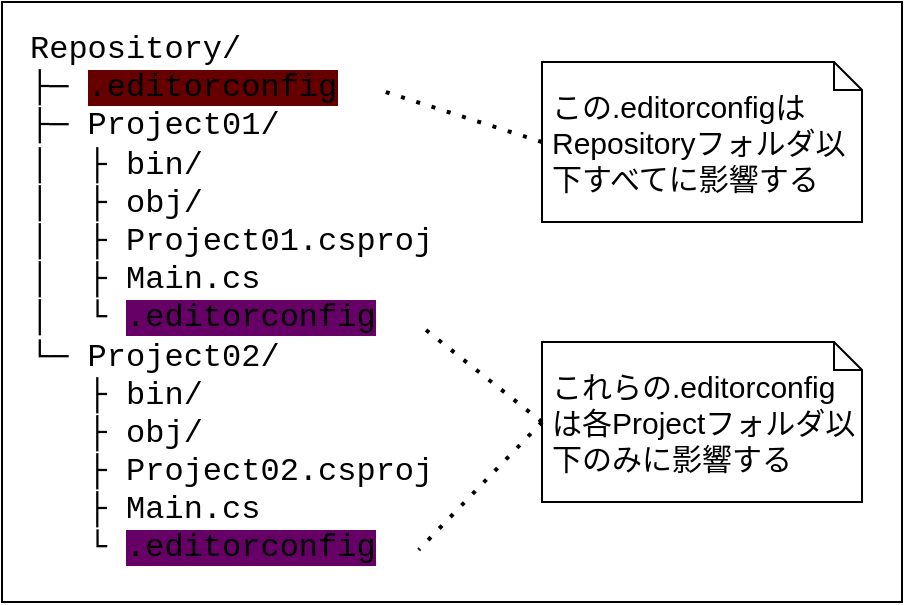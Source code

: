 <mxfile version="13.7.9" type="device"><diagram id="7O2GqUKsR9fD4E85TMAp" name="ページ1"><mxGraphModel dx="592" dy="588" grid="1" gridSize="10" guides="1" tooltips="1" connect="1" arrows="1" fold="1" page="1" pageScale="1" pageWidth="1654" pageHeight="1169" math="0" shadow="0"><root><mxCell id="0"/><mxCell id="1" parent="0"/><mxCell id="YumBCNn5MtXWcPZW-vxP-1" value="&lt;font face=&quot;Courier New&quot; style=&quot;font-size: 16px&quot;&gt;Repository/&lt;br&gt;├─ &lt;span style=&quot;background-color: rgb(102 , 0 , 0)&quot;&gt;.editorconfig&lt;/span&gt;&lt;br&gt;├─ Project01/&lt;br&gt;&lt;/font&gt;&lt;span style=&quot;font-family: &amp;#34;courier new&amp;#34; ; font-size: 16px&quot;&gt;│&amp;nbsp; ├ bin/&lt;br&gt;&lt;/span&gt;&lt;span style=&quot;font-family: &amp;#34;courier new&amp;#34; ; font-size: 16px&quot;&gt;│&amp;nbsp; ├ obj/&lt;/span&gt;&lt;font face=&quot;Courier New&quot; style=&quot;font-size: 16px&quot;&gt;&lt;br&gt;│&amp;nbsp; ├ Project01.csproj&lt;br&gt;│&amp;nbsp; ├ Main.cs&lt;br&gt;&lt;/font&gt;&lt;span style=&quot;font-family: &amp;#34;courier new&amp;#34; ; font-size: 16px&quot;&gt;│&lt;/span&gt;&lt;font face=&quot;Courier New&quot; style=&quot;font-size: 16px&quot;&gt;&amp;nbsp; └ &lt;span style=&quot;background-color: rgb(102 , 0 , 102)&quot;&gt;.editorconfig&lt;/span&gt;&lt;br&gt;&lt;/font&gt;&lt;font face=&quot;Courier New&quot; style=&quot;font-size: 16px&quot;&gt;└─ Project02/&lt;br&gt;&lt;/font&gt;&lt;span style=&quot;font-family: &amp;#34;courier new&amp;#34; ; font-size: 16px&quot;&gt;&amp;nbsp; &amp;nbsp;├ bin/&lt;br&gt;&lt;/span&gt;&lt;span style=&quot;font-family: &amp;#34;courier new&amp;#34; ; font-size: 16px&quot;&gt;&amp;nbsp; &amp;nbsp;├ obj/&lt;/span&gt;&lt;font face=&quot;Courier New&quot; style=&quot;font-size: 16px&quot;&gt;&lt;br&gt;&amp;nbsp; &amp;nbsp;├ Project02.csproj&lt;br&gt;&amp;nbsp; &amp;nbsp;├ Main.cs&lt;br&gt;&lt;/font&gt;&lt;font style=&quot;font-size: 16px&quot; face=&quot;courier new&quot;&gt;&amp;nbsp;&lt;/font&gt;&lt;font face=&quot;Courier New&quot; style=&quot;font-size: 16px&quot;&gt; &amp;nbsp;└ &lt;span style=&quot;background-color: rgb(102 , 0 , 102)&quot;&gt;.editorconfig&lt;/span&gt;&lt;/font&gt;&lt;font face=&quot;Courier New&quot; style=&quot;font-size: 16px&quot;&gt;&lt;br&gt;&lt;/font&gt;" style="rounded=0;whiteSpace=wrap;html=1;align=left;verticalAlign=top;spacingTop=0;spacing=10;spacingLeft=4;fontFamily=Source Han Code JP;" vertex="1" parent="1"><mxGeometry x="90" y="150" width="450" height="300" as="geometry"/></mxCell><mxCell id="YumBCNn5MtXWcPZW-vxP-2" value="この.editorconfigはRepositoryフォルダ以下すべてに影響する" style="shape=note;whiteSpace=wrap;html=1;size=14;verticalAlign=middle;align=left;spacingTop=0;spacing=5;fontSize=15;" vertex="1" parent="1"><mxGeometry x="360" y="180" width="160" height="80" as="geometry"/></mxCell><mxCell id="YumBCNn5MtXWcPZW-vxP-3" value="これらの.editorconfigは各Projectフォルダ以下のみに影響する" style="shape=note;whiteSpace=wrap;html=1;size=14;verticalAlign=middle;align=left;spacingTop=0;spacing=5;fontSize=15;" vertex="1" parent="1"><mxGeometry x="360" y="320" width="160" height="80" as="geometry"/></mxCell><mxCell id="YumBCNn5MtXWcPZW-vxP-7" value="" style="endArrow=none;dashed=1;html=1;dashPattern=1 3;strokeWidth=2;fontSize=15;exitX=0;exitY=0.5;exitDx=0;exitDy=0;exitPerimeter=0;snapToPoint=0;endFill=1;entryX=0.42;entryY=0.147;entryDx=0;entryDy=0;entryPerimeter=0;" edge="1" parent="1" source="YumBCNn5MtXWcPZW-vxP-2" target="YumBCNn5MtXWcPZW-vxP-1"><mxGeometry width="50" height="50" relative="1" as="geometry"><mxPoint x="340" y="390" as="sourcePoint"/><mxPoint x="240" y="100" as="targetPoint"/></mxGeometry></mxCell><mxCell id="YumBCNn5MtXWcPZW-vxP-8" value="" style="endArrow=none;dashed=1;html=1;dashPattern=1 3;strokeWidth=2;fontSize=15;snapToPoint=0;endFill=1;entryX=0.463;entryY=0.913;entryDx=0;entryDy=0;entryPerimeter=0;exitX=0;exitY=0.5;exitDx=0;exitDy=0;exitPerimeter=0;" edge="1" parent="1" source="YumBCNn5MtXWcPZW-vxP-3" target="YumBCNn5MtXWcPZW-vxP-1"><mxGeometry width="50" height="50" relative="1" as="geometry"><mxPoint x="340.0" y="210" as="sourcePoint"/><mxPoint x="272.2" y="204.1" as="targetPoint"/></mxGeometry></mxCell><mxCell id="YumBCNn5MtXWcPZW-vxP-9" value="" style="endArrow=none;dashed=1;html=1;dashPattern=1 3;strokeWidth=2;fontSize=15;snapToPoint=0;endFill=1;entryX=0.468;entryY=0.543;entryDx=0;entryDy=0;entryPerimeter=0;exitX=0;exitY=0.5;exitDx=0;exitDy=0;exitPerimeter=0;" edge="1" parent="1" source="YumBCNn5MtXWcPZW-vxP-3" target="YumBCNn5MtXWcPZW-vxP-1"><mxGeometry width="50" height="50" relative="1" as="geometry"><mxPoint x="340.0" y="360" as="sourcePoint"/><mxPoint x="289.83" y="433.9" as="targetPoint"/></mxGeometry></mxCell></root></mxGraphModel></diagram></mxfile>
